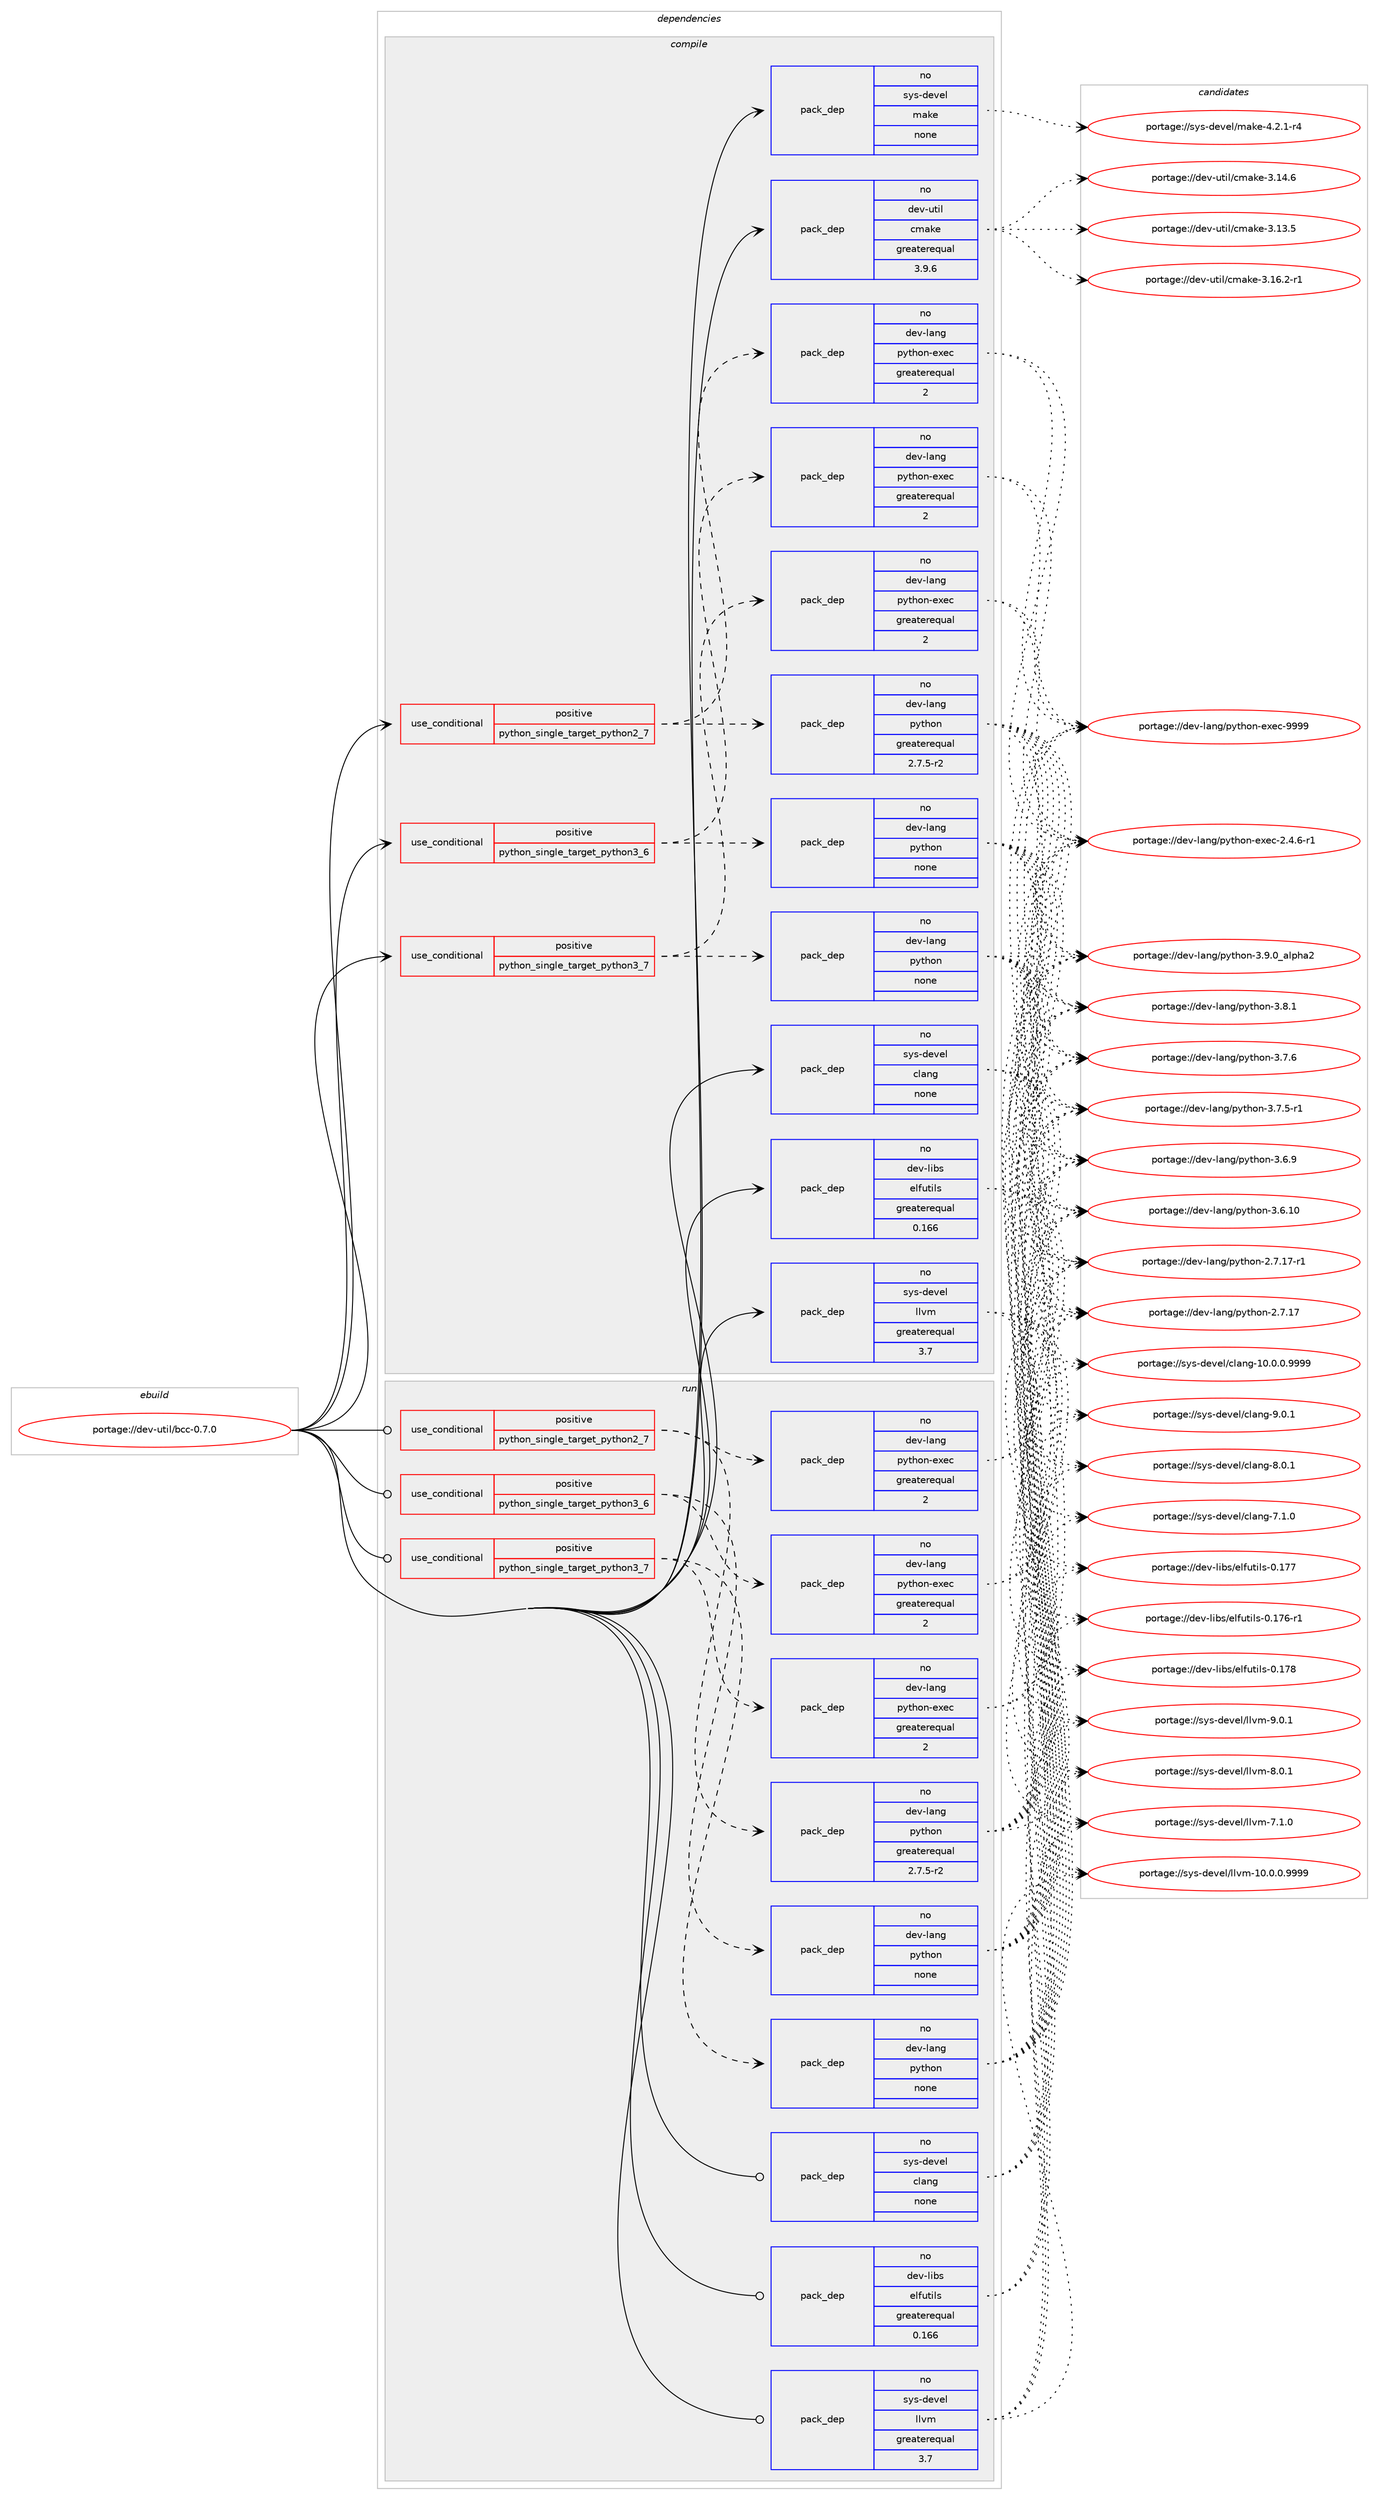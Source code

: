digraph prolog {

# *************
# Graph options
# *************

newrank=true;
concentrate=true;
compound=true;
graph [rankdir=LR,fontname=Helvetica,fontsize=10,ranksep=1.5];#, ranksep=2.5, nodesep=0.2];
edge  [arrowhead=vee];
node  [fontname=Helvetica,fontsize=10];

# **********
# The ebuild
# **********

subgraph cluster_leftcol {
color=gray;
label=<<i>ebuild</i>>;
id [label="portage://dev-util/bcc-0.7.0", color=red, width=4, href="../dev-util/bcc-0.7.0.svg"];
}

# ****************
# The dependencies
# ****************

subgraph cluster_midcol {
color=gray;
label=<<i>dependencies</i>>;
subgraph cluster_compile {
fillcolor="#eeeeee";
style=filled;
label=<<i>compile</i>>;
subgraph cond63652 {
dependency306500 [label=<<TABLE BORDER="0" CELLBORDER="1" CELLSPACING="0" CELLPADDING="4"><TR><TD ROWSPAN="3" CELLPADDING="10">use_conditional</TD></TR><TR><TD>positive</TD></TR><TR><TD>python_single_target_python2_7</TD></TR></TABLE>>, shape=none, color=red];
subgraph pack238168 {
dependency306501 [label=<<TABLE BORDER="0" CELLBORDER="1" CELLSPACING="0" CELLPADDING="4" WIDTH="220"><TR><TD ROWSPAN="6" CELLPADDING="30">pack_dep</TD></TR><TR><TD WIDTH="110">no</TD></TR><TR><TD>dev-lang</TD></TR><TR><TD>python</TD></TR><TR><TD>greaterequal</TD></TR><TR><TD>2.7.5-r2</TD></TR></TABLE>>, shape=none, color=blue];
}
dependency306500:e -> dependency306501:w [weight=20,style="dashed",arrowhead="vee"];
subgraph pack238169 {
dependency306502 [label=<<TABLE BORDER="0" CELLBORDER="1" CELLSPACING="0" CELLPADDING="4" WIDTH="220"><TR><TD ROWSPAN="6" CELLPADDING="30">pack_dep</TD></TR><TR><TD WIDTH="110">no</TD></TR><TR><TD>dev-lang</TD></TR><TR><TD>python-exec</TD></TR><TR><TD>greaterequal</TD></TR><TR><TD>2</TD></TR></TABLE>>, shape=none, color=blue];
}
dependency306500:e -> dependency306502:w [weight=20,style="dashed",arrowhead="vee"];
}
id:e -> dependency306500:w [weight=20,style="solid",arrowhead="vee"];
subgraph cond63653 {
dependency306503 [label=<<TABLE BORDER="0" CELLBORDER="1" CELLSPACING="0" CELLPADDING="4"><TR><TD ROWSPAN="3" CELLPADDING="10">use_conditional</TD></TR><TR><TD>positive</TD></TR><TR><TD>python_single_target_python3_6</TD></TR></TABLE>>, shape=none, color=red];
subgraph pack238170 {
dependency306504 [label=<<TABLE BORDER="0" CELLBORDER="1" CELLSPACING="0" CELLPADDING="4" WIDTH="220"><TR><TD ROWSPAN="6" CELLPADDING="30">pack_dep</TD></TR><TR><TD WIDTH="110">no</TD></TR><TR><TD>dev-lang</TD></TR><TR><TD>python</TD></TR><TR><TD>none</TD></TR><TR><TD></TD></TR></TABLE>>, shape=none, color=blue];
}
dependency306503:e -> dependency306504:w [weight=20,style="dashed",arrowhead="vee"];
subgraph pack238171 {
dependency306505 [label=<<TABLE BORDER="0" CELLBORDER="1" CELLSPACING="0" CELLPADDING="4" WIDTH="220"><TR><TD ROWSPAN="6" CELLPADDING="30">pack_dep</TD></TR><TR><TD WIDTH="110">no</TD></TR><TR><TD>dev-lang</TD></TR><TR><TD>python-exec</TD></TR><TR><TD>greaterequal</TD></TR><TR><TD>2</TD></TR></TABLE>>, shape=none, color=blue];
}
dependency306503:e -> dependency306505:w [weight=20,style="dashed",arrowhead="vee"];
}
id:e -> dependency306503:w [weight=20,style="solid",arrowhead="vee"];
subgraph cond63654 {
dependency306506 [label=<<TABLE BORDER="0" CELLBORDER="1" CELLSPACING="0" CELLPADDING="4"><TR><TD ROWSPAN="3" CELLPADDING="10">use_conditional</TD></TR><TR><TD>positive</TD></TR><TR><TD>python_single_target_python3_7</TD></TR></TABLE>>, shape=none, color=red];
subgraph pack238172 {
dependency306507 [label=<<TABLE BORDER="0" CELLBORDER="1" CELLSPACING="0" CELLPADDING="4" WIDTH="220"><TR><TD ROWSPAN="6" CELLPADDING="30">pack_dep</TD></TR><TR><TD WIDTH="110">no</TD></TR><TR><TD>dev-lang</TD></TR><TR><TD>python</TD></TR><TR><TD>none</TD></TR><TR><TD></TD></TR></TABLE>>, shape=none, color=blue];
}
dependency306506:e -> dependency306507:w [weight=20,style="dashed",arrowhead="vee"];
subgraph pack238173 {
dependency306508 [label=<<TABLE BORDER="0" CELLBORDER="1" CELLSPACING="0" CELLPADDING="4" WIDTH="220"><TR><TD ROWSPAN="6" CELLPADDING="30">pack_dep</TD></TR><TR><TD WIDTH="110">no</TD></TR><TR><TD>dev-lang</TD></TR><TR><TD>python-exec</TD></TR><TR><TD>greaterequal</TD></TR><TR><TD>2</TD></TR></TABLE>>, shape=none, color=blue];
}
dependency306506:e -> dependency306508:w [weight=20,style="dashed",arrowhead="vee"];
}
id:e -> dependency306506:w [weight=20,style="solid",arrowhead="vee"];
subgraph pack238174 {
dependency306509 [label=<<TABLE BORDER="0" CELLBORDER="1" CELLSPACING="0" CELLPADDING="4" WIDTH="220"><TR><TD ROWSPAN="6" CELLPADDING="30">pack_dep</TD></TR><TR><TD WIDTH="110">no</TD></TR><TR><TD>dev-libs</TD></TR><TR><TD>elfutils</TD></TR><TR><TD>greaterequal</TD></TR><TR><TD>0.166</TD></TR></TABLE>>, shape=none, color=blue];
}
id:e -> dependency306509:w [weight=20,style="solid",arrowhead="vee"];
subgraph pack238175 {
dependency306510 [label=<<TABLE BORDER="0" CELLBORDER="1" CELLSPACING="0" CELLPADDING="4" WIDTH="220"><TR><TD ROWSPAN="6" CELLPADDING="30">pack_dep</TD></TR><TR><TD WIDTH="110">no</TD></TR><TR><TD>dev-util</TD></TR><TR><TD>cmake</TD></TR><TR><TD>greaterequal</TD></TR><TR><TD>3.9.6</TD></TR></TABLE>>, shape=none, color=blue];
}
id:e -> dependency306510:w [weight=20,style="solid",arrowhead="vee"];
subgraph pack238176 {
dependency306511 [label=<<TABLE BORDER="0" CELLBORDER="1" CELLSPACING="0" CELLPADDING="4" WIDTH="220"><TR><TD ROWSPAN="6" CELLPADDING="30">pack_dep</TD></TR><TR><TD WIDTH="110">no</TD></TR><TR><TD>sys-devel</TD></TR><TR><TD>clang</TD></TR><TR><TD>none</TD></TR><TR><TD></TD></TR></TABLE>>, shape=none, color=blue];
}
id:e -> dependency306511:w [weight=20,style="solid",arrowhead="vee"];
subgraph pack238177 {
dependency306512 [label=<<TABLE BORDER="0" CELLBORDER="1" CELLSPACING="0" CELLPADDING="4" WIDTH="220"><TR><TD ROWSPAN="6" CELLPADDING="30">pack_dep</TD></TR><TR><TD WIDTH="110">no</TD></TR><TR><TD>sys-devel</TD></TR><TR><TD>llvm</TD></TR><TR><TD>greaterequal</TD></TR><TR><TD>3.7</TD></TR></TABLE>>, shape=none, color=blue];
}
id:e -> dependency306512:w [weight=20,style="solid",arrowhead="vee"];
subgraph pack238178 {
dependency306513 [label=<<TABLE BORDER="0" CELLBORDER="1" CELLSPACING="0" CELLPADDING="4" WIDTH="220"><TR><TD ROWSPAN="6" CELLPADDING="30">pack_dep</TD></TR><TR><TD WIDTH="110">no</TD></TR><TR><TD>sys-devel</TD></TR><TR><TD>make</TD></TR><TR><TD>none</TD></TR><TR><TD></TD></TR></TABLE>>, shape=none, color=blue];
}
id:e -> dependency306513:w [weight=20,style="solid",arrowhead="vee"];
}
subgraph cluster_compileandrun {
fillcolor="#eeeeee";
style=filled;
label=<<i>compile and run</i>>;
}
subgraph cluster_run {
fillcolor="#eeeeee";
style=filled;
label=<<i>run</i>>;
subgraph cond63655 {
dependency306514 [label=<<TABLE BORDER="0" CELLBORDER="1" CELLSPACING="0" CELLPADDING="4"><TR><TD ROWSPAN="3" CELLPADDING="10">use_conditional</TD></TR><TR><TD>positive</TD></TR><TR><TD>python_single_target_python2_7</TD></TR></TABLE>>, shape=none, color=red];
subgraph pack238179 {
dependency306515 [label=<<TABLE BORDER="0" CELLBORDER="1" CELLSPACING="0" CELLPADDING="4" WIDTH="220"><TR><TD ROWSPAN="6" CELLPADDING="30">pack_dep</TD></TR><TR><TD WIDTH="110">no</TD></TR><TR><TD>dev-lang</TD></TR><TR><TD>python</TD></TR><TR><TD>greaterequal</TD></TR><TR><TD>2.7.5-r2</TD></TR></TABLE>>, shape=none, color=blue];
}
dependency306514:e -> dependency306515:w [weight=20,style="dashed",arrowhead="vee"];
subgraph pack238180 {
dependency306516 [label=<<TABLE BORDER="0" CELLBORDER="1" CELLSPACING="0" CELLPADDING="4" WIDTH="220"><TR><TD ROWSPAN="6" CELLPADDING="30">pack_dep</TD></TR><TR><TD WIDTH="110">no</TD></TR><TR><TD>dev-lang</TD></TR><TR><TD>python-exec</TD></TR><TR><TD>greaterequal</TD></TR><TR><TD>2</TD></TR></TABLE>>, shape=none, color=blue];
}
dependency306514:e -> dependency306516:w [weight=20,style="dashed",arrowhead="vee"];
}
id:e -> dependency306514:w [weight=20,style="solid",arrowhead="odot"];
subgraph cond63656 {
dependency306517 [label=<<TABLE BORDER="0" CELLBORDER="1" CELLSPACING="0" CELLPADDING="4"><TR><TD ROWSPAN="3" CELLPADDING="10">use_conditional</TD></TR><TR><TD>positive</TD></TR><TR><TD>python_single_target_python3_6</TD></TR></TABLE>>, shape=none, color=red];
subgraph pack238181 {
dependency306518 [label=<<TABLE BORDER="0" CELLBORDER="1" CELLSPACING="0" CELLPADDING="4" WIDTH="220"><TR><TD ROWSPAN="6" CELLPADDING="30">pack_dep</TD></TR><TR><TD WIDTH="110">no</TD></TR><TR><TD>dev-lang</TD></TR><TR><TD>python</TD></TR><TR><TD>none</TD></TR><TR><TD></TD></TR></TABLE>>, shape=none, color=blue];
}
dependency306517:e -> dependency306518:w [weight=20,style="dashed",arrowhead="vee"];
subgraph pack238182 {
dependency306519 [label=<<TABLE BORDER="0" CELLBORDER="1" CELLSPACING="0" CELLPADDING="4" WIDTH="220"><TR><TD ROWSPAN="6" CELLPADDING="30">pack_dep</TD></TR><TR><TD WIDTH="110">no</TD></TR><TR><TD>dev-lang</TD></TR><TR><TD>python-exec</TD></TR><TR><TD>greaterequal</TD></TR><TR><TD>2</TD></TR></TABLE>>, shape=none, color=blue];
}
dependency306517:e -> dependency306519:w [weight=20,style="dashed",arrowhead="vee"];
}
id:e -> dependency306517:w [weight=20,style="solid",arrowhead="odot"];
subgraph cond63657 {
dependency306520 [label=<<TABLE BORDER="0" CELLBORDER="1" CELLSPACING="0" CELLPADDING="4"><TR><TD ROWSPAN="3" CELLPADDING="10">use_conditional</TD></TR><TR><TD>positive</TD></TR><TR><TD>python_single_target_python3_7</TD></TR></TABLE>>, shape=none, color=red];
subgraph pack238183 {
dependency306521 [label=<<TABLE BORDER="0" CELLBORDER="1" CELLSPACING="0" CELLPADDING="4" WIDTH="220"><TR><TD ROWSPAN="6" CELLPADDING="30">pack_dep</TD></TR><TR><TD WIDTH="110">no</TD></TR><TR><TD>dev-lang</TD></TR><TR><TD>python</TD></TR><TR><TD>none</TD></TR><TR><TD></TD></TR></TABLE>>, shape=none, color=blue];
}
dependency306520:e -> dependency306521:w [weight=20,style="dashed",arrowhead="vee"];
subgraph pack238184 {
dependency306522 [label=<<TABLE BORDER="0" CELLBORDER="1" CELLSPACING="0" CELLPADDING="4" WIDTH="220"><TR><TD ROWSPAN="6" CELLPADDING="30">pack_dep</TD></TR><TR><TD WIDTH="110">no</TD></TR><TR><TD>dev-lang</TD></TR><TR><TD>python-exec</TD></TR><TR><TD>greaterequal</TD></TR><TR><TD>2</TD></TR></TABLE>>, shape=none, color=blue];
}
dependency306520:e -> dependency306522:w [weight=20,style="dashed",arrowhead="vee"];
}
id:e -> dependency306520:w [weight=20,style="solid",arrowhead="odot"];
subgraph pack238185 {
dependency306523 [label=<<TABLE BORDER="0" CELLBORDER="1" CELLSPACING="0" CELLPADDING="4" WIDTH="220"><TR><TD ROWSPAN="6" CELLPADDING="30">pack_dep</TD></TR><TR><TD WIDTH="110">no</TD></TR><TR><TD>dev-libs</TD></TR><TR><TD>elfutils</TD></TR><TR><TD>greaterequal</TD></TR><TR><TD>0.166</TD></TR></TABLE>>, shape=none, color=blue];
}
id:e -> dependency306523:w [weight=20,style="solid",arrowhead="odot"];
subgraph pack238186 {
dependency306524 [label=<<TABLE BORDER="0" CELLBORDER="1" CELLSPACING="0" CELLPADDING="4" WIDTH="220"><TR><TD ROWSPAN="6" CELLPADDING="30">pack_dep</TD></TR><TR><TD WIDTH="110">no</TD></TR><TR><TD>sys-devel</TD></TR><TR><TD>clang</TD></TR><TR><TD>none</TD></TR><TR><TD></TD></TR></TABLE>>, shape=none, color=blue];
}
id:e -> dependency306524:w [weight=20,style="solid",arrowhead="odot"];
subgraph pack238187 {
dependency306525 [label=<<TABLE BORDER="0" CELLBORDER="1" CELLSPACING="0" CELLPADDING="4" WIDTH="220"><TR><TD ROWSPAN="6" CELLPADDING="30">pack_dep</TD></TR><TR><TD WIDTH="110">no</TD></TR><TR><TD>sys-devel</TD></TR><TR><TD>llvm</TD></TR><TR><TD>greaterequal</TD></TR><TR><TD>3.7</TD></TR></TABLE>>, shape=none, color=blue];
}
id:e -> dependency306525:w [weight=20,style="solid",arrowhead="odot"];
}
}

# **************
# The candidates
# **************

subgraph cluster_choices {
rank=same;
color=gray;
label=<<i>candidates</i>>;

subgraph choice238168 {
color=black;
nodesep=1;
choice10010111845108971101034711212111610411111045514657464895971081121049750 [label="portage://dev-lang/python-3.9.0_alpha2", color=red, width=4,href="../dev-lang/python-3.9.0_alpha2.svg"];
choice100101118451089711010347112121116104111110455146564649 [label="portage://dev-lang/python-3.8.1", color=red, width=4,href="../dev-lang/python-3.8.1.svg"];
choice100101118451089711010347112121116104111110455146554654 [label="portage://dev-lang/python-3.7.6", color=red, width=4,href="../dev-lang/python-3.7.6.svg"];
choice1001011184510897110103471121211161041111104551465546534511449 [label="portage://dev-lang/python-3.7.5-r1", color=red, width=4,href="../dev-lang/python-3.7.5-r1.svg"];
choice100101118451089711010347112121116104111110455146544657 [label="portage://dev-lang/python-3.6.9", color=red, width=4,href="../dev-lang/python-3.6.9.svg"];
choice10010111845108971101034711212111610411111045514654464948 [label="portage://dev-lang/python-3.6.10", color=red, width=4,href="../dev-lang/python-3.6.10.svg"];
choice100101118451089711010347112121116104111110455046554649554511449 [label="portage://dev-lang/python-2.7.17-r1", color=red, width=4,href="../dev-lang/python-2.7.17-r1.svg"];
choice10010111845108971101034711212111610411111045504655464955 [label="portage://dev-lang/python-2.7.17", color=red, width=4,href="../dev-lang/python-2.7.17.svg"];
dependency306501:e -> choice10010111845108971101034711212111610411111045514657464895971081121049750:w [style=dotted,weight="100"];
dependency306501:e -> choice100101118451089711010347112121116104111110455146564649:w [style=dotted,weight="100"];
dependency306501:e -> choice100101118451089711010347112121116104111110455146554654:w [style=dotted,weight="100"];
dependency306501:e -> choice1001011184510897110103471121211161041111104551465546534511449:w [style=dotted,weight="100"];
dependency306501:e -> choice100101118451089711010347112121116104111110455146544657:w [style=dotted,weight="100"];
dependency306501:e -> choice10010111845108971101034711212111610411111045514654464948:w [style=dotted,weight="100"];
dependency306501:e -> choice100101118451089711010347112121116104111110455046554649554511449:w [style=dotted,weight="100"];
dependency306501:e -> choice10010111845108971101034711212111610411111045504655464955:w [style=dotted,weight="100"];
}
subgraph choice238169 {
color=black;
nodesep=1;
choice10010111845108971101034711212111610411111045101120101994557575757 [label="portage://dev-lang/python-exec-9999", color=red, width=4,href="../dev-lang/python-exec-9999.svg"];
choice10010111845108971101034711212111610411111045101120101994550465246544511449 [label="portage://dev-lang/python-exec-2.4.6-r1", color=red, width=4,href="../dev-lang/python-exec-2.4.6-r1.svg"];
dependency306502:e -> choice10010111845108971101034711212111610411111045101120101994557575757:w [style=dotted,weight="100"];
dependency306502:e -> choice10010111845108971101034711212111610411111045101120101994550465246544511449:w [style=dotted,weight="100"];
}
subgraph choice238170 {
color=black;
nodesep=1;
choice10010111845108971101034711212111610411111045514657464895971081121049750 [label="portage://dev-lang/python-3.9.0_alpha2", color=red, width=4,href="../dev-lang/python-3.9.0_alpha2.svg"];
choice100101118451089711010347112121116104111110455146564649 [label="portage://dev-lang/python-3.8.1", color=red, width=4,href="../dev-lang/python-3.8.1.svg"];
choice100101118451089711010347112121116104111110455146554654 [label="portage://dev-lang/python-3.7.6", color=red, width=4,href="../dev-lang/python-3.7.6.svg"];
choice1001011184510897110103471121211161041111104551465546534511449 [label="portage://dev-lang/python-3.7.5-r1", color=red, width=4,href="../dev-lang/python-3.7.5-r1.svg"];
choice100101118451089711010347112121116104111110455146544657 [label="portage://dev-lang/python-3.6.9", color=red, width=4,href="../dev-lang/python-3.6.9.svg"];
choice10010111845108971101034711212111610411111045514654464948 [label="portage://dev-lang/python-3.6.10", color=red, width=4,href="../dev-lang/python-3.6.10.svg"];
choice100101118451089711010347112121116104111110455046554649554511449 [label="portage://dev-lang/python-2.7.17-r1", color=red, width=4,href="../dev-lang/python-2.7.17-r1.svg"];
choice10010111845108971101034711212111610411111045504655464955 [label="portage://dev-lang/python-2.7.17", color=red, width=4,href="../dev-lang/python-2.7.17.svg"];
dependency306504:e -> choice10010111845108971101034711212111610411111045514657464895971081121049750:w [style=dotted,weight="100"];
dependency306504:e -> choice100101118451089711010347112121116104111110455146564649:w [style=dotted,weight="100"];
dependency306504:e -> choice100101118451089711010347112121116104111110455146554654:w [style=dotted,weight="100"];
dependency306504:e -> choice1001011184510897110103471121211161041111104551465546534511449:w [style=dotted,weight="100"];
dependency306504:e -> choice100101118451089711010347112121116104111110455146544657:w [style=dotted,weight="100"];
dependency306504:e -> choice10010111845108971101034711212111610411111045514654464948:w [style=dotted,weight="100"];
dependency306504:e -> choice100101118451089711010347112121116104111110455046554649554511449:w [style=dotted,weight="100"];
dependency306504:e -> choice10010111845108971101034711212111610411111045504655464955:w [style=dotted,weight="100"];
}
subgraph choice238171 {
color=black;
nodesep=1;
choice10010111845108971101034711212111610411111045101120101994557575757 [label="portage://dev-lang/python-exec-9999", color=red, width=4,href="../dev-lang/python-exec-9999.svg"];
choice10010111845108971101034711212111610411111045101120101994550465246544511449 [label="portage://dev-lang/python-exec-2.4.6-r1", color=red, width=4,href="../dev-lang/python-exec-2.4.6-r1.svg"];
dependency306505:e -> choice10010111845108971101034711212111610411111045101120101994557575757:w [style=dotted,weight="100"];
dependency306505:e -> choice10010111845108971101034711212111610411111045101120101994550465246544511449:w [style=dotted,weight="100"];
}
subgraph choice238172 {
color=black;
nodesep=1;
choice10010111845108971101034711212111610411111045514657464895971081121049750 [label="portage://dev-lang/python-3.9.0_alpha2", color=red, width=4,href="../dev-lang/python-3.9.0_alpha2.svg"];
choice100101118451089711010347112121116104111110455146564649 [label="portage://dev-lang/python-3.8.1", color=red, width=4,href="../dev-lang/python-3.8.1.svg"];
choice100101118451089711010347112121116104111110455146554654 [label="portage://dev-lang/python-3.7.6", color=red, width=4,href="../dev-lang/python-3.7.6.svg"];
choice1001011184510897110103471121211161041111104551465546534511449 [label="portage://dev-lang/python-3.7.5-r1", color=red, width=4,href="../dev-lang/python-3.7.5-r1.svg"];
choice100101118451089711010347112121116104111110455146544657 [label="portage://dev-lang/python-3.6.9", color=red, width=4,href="../dev-lang/python-3.6.9.svg"];
choice10010111845108971101034711212111610411111045514654464948 [label="portage://dev-lang/python-3.6.10", color=red, width=4,href="../dev-lang/python-3.6.10.svg"];
choice100101118451089711010347112121116104111110455046554649554511449 [label="portage://dev-lang/python-2.7.17-r1", color=red, width=4,href="../dev-lang/python-2.7.17-r1.svg"];
choice10010111845108971101034711212111610411111045504655464955 [label="portage://dev-lang/python-2.7.17", color=red, width=4,href="../dev-lang/python-2.7.17.svg"];
dependency306507:e -> choice10010111845108971101034711212111610411111045514657464895971081121049750:w [style=dotted,weight="100"];
dependency306507:e -> choice100101118451089711010347112121116104111110455146564649:w [style=dotted,weight="100"];
dependency306507:e -> choice100101118451089711010347112121116104111110455146554654:w [style=dotted,weight="100"];
dependency306507:e -> choice1001011184510897110103471121211161041111104551465546534511449:w [style=dotted,weight="100"];
dependency306507:e -> choice100101118451089711010347112121116104111110455146544657:w [style=dotted,weight="100"];
dependency306507:e -> choice10010111845108971101034711212111610411111045514654464948:w [style=dotted,weight="100"];
dependency306507:e -> choice100101118451089711010347112121116104111110455046554649554511449:w [style=dotted,weight="100"];
dependency306507:e -> choice10010111845108971101034711212111610411111045504655464955:w [style=dotted,weight="100"];
}
subgraph choice238173 {
color=black;
nodesep=1;
choice10010111845108971101034711212111610411111045101120101994557575757 [label="portage://dev-lang/python-exec-9999", color=red, width=4,href="../dev-lang/python-exec-9999.svg"];
choice10010111845108971101034711212111610411111045101120101994550465246544511449 [label="portage://dev-lang/python-exec-2.4.6-r1", color=red, width=4,href="../dev-lang/python-exec-2.4.6-r1.svg"];
dependency306508:e -> choice10010111845108971101034711212111610411111045101120101994557575757:w [style=dotted,weight="100"];
dependency306508:e -> choice10010111845108971101034711212111610411111045101120101994550465246544511449:w [style=dotted,weight="100"];
}
subgraph choice238174 {
color=black;
nodesep=1;
choice100101118451081059811547101108102117116105108115454846495556 [label="portage://dev-libs/elfutils-0.178", color=red, width=4,href="../dev-libs/elfutils-0.178.svg"];
choice100101118451081059811547101108102117116105108115454846495555 [label="portage://dev-libs/elfutils-0.177", color=red, width=4,href="../dev-libs/elfutils-0.177.svg"];
choice1001011184510810598115471011081021171161051081154548464955544511449 [label="portage://dev-libs/elfutils-0.176-r1", color=red, width=4,href="../dev-libs/elfutils-0.176-r1.svg"];
dependency306509:e -> choice100101118451081059811547101108102117116105108115454846495556:w [style=dotted,weight="100"];
dependency306509:e -> choice100101118451081059811547101108102117116105108115454846495555:w [style=dotted,weight="100"];
dependency306509:e -> choice1001011184510810598115471011081021171161051081154548464955544511449:w [style=dotted,weight="100"];
}
subgraph choice238175 {
color=black;
nodesep=1;
choice10010111845117116105108479910997107101455146495446504511449 [label="portage://dev-util/cmake-3.16.2-r1", color=red, width=4,href="../dev-util/cmake-3.16.2-r1.svg"];
choice1001011184511711610510847991099710710145514649524654 [label="portage://dev-util/cmake-3.14.6", color=red, width=4,href="../dev-util/cmake-3.14.6.svg"];
choice1001011184511711610510847991099710710145514649514653 [label="portage://dev-util/cmake-3.13.5", color=red, width=4,href="../dev-util/cmake-3.13.5.svg"];
dependency306510:e -> choice10010111845117116105108479910997107101455146495446504511449:w [style=dotted,weight="100"];
dependency306510:e -> choice1001011184511711610510847991099710710145514649524654:w [style=dotted,weight="100"];
dependency306510:e -> choice1001011184511711610510847991099710710145514649514653:w [style=dotted,weight="100"];
}
subgraph choice238176 {
color=black;
nodesep=1;
choice11512111545100101118101108479910897110103455746484649 [label="portage://sys-devel/clang-9.0.1", color=red, width=4,href="../sys-devel/clang-9.0.1.svg"];
choice11512111545100101118101108479910897110103455646484649 [label="portage://sys-devel/clang-8.0.1", color=red, width=4,href="../sys-devel/clang-8.0.1.svg"];
choice11512111545100101118101108479910897110103455546494648 [label="portage://sys-devel/clang-7.1.0", color=red, width=4,href="../sys-devel/clang-7.1.0.svg"];
choice11512111545100101118101108479910897110103454948464846484657575757 [label="portage://sys-devel/clang-10.0.0.9999", color=red, width=4,href="../sys-devel/clang-10.0.0.9999.svg"];
dependency306511:e -> choice11512111545100101118101108479910897110103455746484649:w [style=dotted,weight="100"];
dependency306511:e -> choice11512111545100101118101108479910897110103455646484649:w [style=dotted,weight="100"];
dependency306511:e -> choice11512111545100101118101108479910897110103455546494648:w [style=dotted,weight="100"];
dependency306511:e -> choice11512111545100101118101108479910897110103454948464846484657575757:w [style=dotted,weight="100"];
}
subgraph choice238177 {
color=black;
nodesep=1;
choice1151211154510010111810110847108108118109455746484649 [label="portage://sys-devel/llvm-9.0.1", color=red, width=4,href="../sys-devel/llvm-9.0.1.svg"];
choice1151211154510010111810110847108108118109455646484649 [label="portage://sys-devel/llvm-8.0.1", color=red, width=4,href="../sys-devel/llvm-8.0.1.svg"];
choice1151211154510010111810110847108108118109455546494648 [label="portage://sys-devel/llvm-7.1.0", color=red, width=4,href="../sys-devel/llvm-7.1.0.svg"];
choice1151211154510010111810110847108108118109454948464846484657575757 [label="portage://sys-devel/llvm-10.0.0.9999", color=red, width=4,href="../sys-devel/llvm-10.0.0.9999.svg"];
dependency306512:e -> choice1151211154510010111810110847108108118109455746484649:w [style=dotted,weight="100"];
dependency306512:e -> choice1151211154510010111810110847108108118109455646484649:w [style=dotted,weight="100"];
dependency306512:e -> choice1151211154510010111810110847108108118109455546494648:w [style=dotted,weight="100"];
dependency306512:e -> choice1151211154510010111810110847108108118109454948464846484657575757:w [style=dotted,weight="100"];
}
subgraph choice238178 {
color=black;
nodesep=1;
choice1151211154510010111810110847109971071014552465046494511452 [label="portage://sys-devel/make-4.2.1-r4", color=red, width=4,href="../sys-devel/make-4.2.1-r4.svg"];
dependency306513:e -> choice1151211154510010111810110847109971071014552465046494511452:w [style=dotted,weight="100"];
}
subgraph choice238179 {
color=black;
nodesep=1;
choice10010111845108971101034711212111610411111045514657464895971081121049750 [label="portage://dev-lang/python-3.9.0_alpha2", color=red, width=4,href="../dev-lang/python-3.9.0_alpha2.svg"];
choice100101118451089711010347112121116104111110455146564649 [label="portage://dev-lang/python-3.8.1", color=red, width=4,href="../dev-lang/python-3.8.1.svg"];
choice100101118451089711010347112121116104111110455146554654 [label="portage://dev-lang/python-3.7.6", color=red, width=4,href="../dev-lang/python-3.7.6.svg"];
choice1001011184510897110103471121211161041111104551465546534511449 [label="portage://dev-lang/python-3.7.5-r1", color=red, width=4,href="../dev-lang/python-3.7.5-r1.svg"];
choice100101118451089711010347112121116104111110455146544657 [label="portage://dev-lang/python-3.6.9", color=red, width=4,href="../dev-lang/python-3.6.9.svg"];
choice10010111845108971101034711212111610411111045514654464948 [label="portage://dev-lang/python-3.6.10", color=red, width=4,href="../dev-lang/python-3.6.10.svg"];
choice100101118451089711010347112121116104111110455046554649554511449 [label="portage://dev-lang/python-2.7.17-r1", color=red, width=4,href="../dev-lang/python-2.7.17-r1.svg"];
choice10010111845108971101034711212111610411111045504655464955 [label="portage://dev-lang/python-2.7.17", color=red, width=4,href="../dev-lang/python-2.7.17.svg"];
dependency306515:e -> choice10010111845108971101034711212111610411111045514657464895971081121049750:w [style=dotted,weight="100"];
dependency306515:e -> choice100101118451089711010347112121116104111110455146564649:w [style=dotted,weight="100"];
dependency306515:e -> choice100101118451089711010347112121116104111110455146554654:w [style=dotted,weight="100"];
dependency306515:e -> choice1001011184510897110103471121211161041111104551465546534511449:w [style=dotted,weight="100"];
dependency306515:e -> choice100101118451089711010347112121116104111110455146544657:w [style=dotted,weight="100"];
dependency306515:e -> choice10010111845108971101034711212111610411111045514654464948:w [style=dotted,weight="100"];
dependency306515:e -> choice100101118451089711010347112121116104111110455046554649554511449:w [style=dotted,weight="100"];
dependency306515:e -> choice10010111845108971101034711212111610411111045504655464955:w [style=dotted,weight="100"];
}
subgraph choice238180 {
color=black;
nodesep=1;
choice10010111845108971101034711212111610411111045101120101994557575757 [label="portage://dev-lang/python-exec-9999", color=red, width=4,href="../dev-lang/python-exec-9999.svg"];
choice10010111845108971101034711212111610411111045101120101994550465246544511449 [label="portage://dev-lang/python-exec-2.4.6-r1", color=red, width=4,href="../dev-lang/python-exec-2.4.6-r1.svg"];
dependency306516:e -> choice10010111845108971101034711212111610411111045101120101994557575757:w [style=dotted,weight="100"];
dependency306516:e -> choice10010111845108971101034711212111610411111045101120101994550465246544511449:w [style=dotted,weight="100"];
}
subgraph choice238181 {
color=black;
nodesep=1;
choice10010111845108971101034711212111610411111045514657464895971081121049750 [label="portage://dev-lang/python-3.9.0_alpha2", color=red, width=4,href="../dev-lang/python-3.9.0_alpha2.svg"];
choice100101118451089711010347112121116104111110455146564649 [label="portage://dev-lang/python-3.8.1", color=red, width=4,href="../dev-lang/python-3.8.1.svg"];
choice100101118451089711010347112121116104111110455146554654 [label="portage://dev-lang/python-3.7.6", color=red, width=4,href="../dev-lang/python-3.7.6.svg"];
choice1001011184510897110103471121211161041111104551465546534511449 [label="portage://dev-lang/python-3.7.5-r1", color=red, width=4,href="../dev-lang/python-3.7.5-r1.svg"];
choice100101118451089711010347112121116104111110455146544657 [label="portage://dev-lang/python-3.6.9", color=red, width=4,href="../dev-lang/python-3.6.9.svg"];
choice10010111845108971101034711212111610411111045514654464948 [label="portage://dev-lang/python-3.6.10", color=red, width=4,href="../dev-lang/python-3.6.10.svg"];
choice100101118451089711010347112121116104111110455046554649554511449 [label="portage://dev-lang/python-2.7.17-r1", color=red, width=4,href="../dev-lang/python-2.7.17-r1.svg"];
choice10010111845108971101034711212111610411111045504655464955 [label="portage://dev-lang/python-2.7.17", color=red, width=4,href="../dev-lang/python-2.7.17.svg"];
dependency306518:e -> choice10010111845108971101034711212111610411111045514657464895971081121049750:w [style=dotted,weight="100"];
dependency306518:e -> choice100101118451089711010347112121116104111110455146564649:w [style=dotted,weight="100"];
dependency306518:e -> choice100101118451089711010347112121116104111110455146554654:w [style=dotted,weight="100"];
dependency306518:e -> choice1001011184510897110103471121211161041111104551465546534511449:w [style=dotted,weight="100"];
dependency306518:e -> choice100101118451089711010347112121116104111110455146544657:w [style=dotted,weight="100"];
dependency306518:e -> choice10010111845108971101034711212111610411111045514654464948:w [style=dotted,weight="100"];
dependency306518:e -> choice100101118451089711010347112121116104111110455046554649554511449:w [style=dotted,weight="100"];
dependency306518:e -> choice10010111845108971101034711212111610411111045504655464955:w [style=dotted,weight="100"];
}
subgraph choice238182 {
color=black;
nodesep=1;
choice10010111845108971101034711212111610411111045101120101994557575757 [label="portage://dev-lang/python-exec-9999", color=red, width=4,href="../dev-lang/python-exec-9999.svg"];
choice10010111845108971101034711212111610411111045101120101994550465246544511449 [label="portage://dev-lang/python-exec-2.4.6-r1", color=red, width=4,href="../dev-lang/python-exec-2.4.6-r1.svg"];
dependency306519:e -> choice10010111845108971101034711212111610411111045101120101994557575757:w [style=dotted,weight="100"];
dependency306519:e -> choice10010111845108971101034711212111610411111045101120101994550465246544511449:w [style=dotted,weight="100"];
}
subgraph choice238183 {
color=black;
nodesep=1;
choice10010111845108971101034711212111610411111045514657464895971081121049750 [label="portage://dev-lang/python-3.9.0_alpha2", color=red, width=4,href="../dev-lang/python-3.9.0_alpha2.svg"];
choice100101118451089711010347112121116104111110455146564649 [label="portage://dev-lang/python-3.8.1", color=red, width=4,href="../dev-lang/python-3.8.1.svg"];
choice100101118451089711010347112121116104111110455146554654 [label="portage://dev-lang/python-3.7.6", color=red, width=4,href="../dev-lang/python-3.7.6.svg"];
choice1001011184510897110103471121211161041111104551465546534511449 [label="portage://dev-lang/python-3.7.5-r1", color=red, width=4,href="../dev-lang/python-3.7.5-r1.svg"];
choice100101118451089711010347112121116104111110455146544657 [label="portage://dev-lang/python-3.6.9", color=red, width=4,href="../dev-lang/python-3.6.9.svg"];
choice10010111845108971101034711212111610411111045514654464948 [label="portage://dev-lang/python-3.6.10", color=red, width=4,href="../dev-lang/python-3.6.10.svg"];
choice100101118451089711010347112121116104111110455046554649554511449 [label="portage://dev-lang/python-2.7.17-r1", color=red, width=4,href="../dev-lang/python-2.7.17-r1.svg"];
choice10010111845108971101034711212111610411111045504655464955 [label="portage://dev-lang/python-2.7.17", color=red, width=4,href="../dev-lang/python-2.7.17.svg"];
dependency306521:e -> choice10010111845108971101034711212111610411111045514657464895971081121049750:w [style=dotted,weight="100"];
dependency306521:e -> choice100101118451089711010347112121116104111110455146564649:w [style=dotted,weight="100"];
dependency306521:e -> choice100101118451089711010347112121116104111110455146554654:w [style=dotted,weight="100"];
dependency306521:e -> choice1001011184510897110103471121211161041111104551465546534511449:w [style=dotted,weight="100"];
dependency306521:e -> choice100101118451089711010347112121116104111110455146544657:w [style=dotted,weight="100"];
dependency306521:e -> choice10010111845108971101034711212111610411111045514654464948:w [style=dotted,weight="100"];
dependency306521:e -> choice100101118451089711010347112121116104111110455046554649554511449:w [style=dotted,weight="100"];
dependency306521:e -> choice10010111845108971101034711212111610411111045504655464955:w [style=dotted,weight="100"];
}
subgraph choice238184 {
color=black;
nodesep=1;
choice10010111845108971101034711212111610411111045101120101994557575757 [label="portage://dev-lang/python-exec-9999", color=red, width=4,href="../dev-lang/python-exec-9999.svg"];
choice10010111845108971101034711212111610411111045101120101994550465246544511449 [label="portage://dev-lang/python-exec-2.4.6-r1", color=red, width=4,href="../dev-lang/python-exec-2.4.6-r1.svg"];
dependency306522:e -> choice10010111845108971101034711212111610411111045101120101994557575757:w [style=dotted,weight="100"];
dependency306522:e -> choice10010111845108971101034711212111610411111045101120101994550465246544511449:w [style=dotted,weight="100"];
}
subgraph choice238185 {
color=black;
nodesep=1;
choice100101118451081059811547101108102117116105108115454846495556 [label="portage://dev-libs/elfutils-0.178", color=red, width=4,href="../dev-libs/elfutils-0.178.svg"];
choice100101118451081059811547101108102117116105108115454846495555 [label="portage://dev-libs/elfutils-0.177", color=red, width=4,href="../dev-libs/elfutils-0.177.svg"];
choice1001011184510810598115471011081021171161051081154548464955544511449 [label="portage://dev-libs/elfutils-0.176-r1", color=red, width=4,href="../dev-libs/elfutils-0.176-r1.svg"];
dependency306523:e -> choice100101118451081059811547101108102117116105108115454846495556:w [style=dotted,weight="100"];
dependency306523:e -> choice100101118451081059811547101108102117116105108115454846495555:w [style=dotted,weight="100"];
dependency306523:e -> choice1001011184510810598115471011081021171161051081154548464955544511449:w [style=dotted,weight="100"];
}
subgraph choice238186 {
color=black;
nodesep=1;
choice11512111545100101118101108479910897110103455746484649 [label="portage://sys-devel/clang-9.0.1", color=red, width=4,href="../sys-devel/clang-9.0.1.svg"];
choice11512111545100101118101108479910897110103455646484649 [label="portage://sys-devel/clang-8.0.1", color=red, width=4,href="../sys-devel/clang-8.0.1.svg"];
choice11512111545100101118101108479910897110103455546494648 [label="portage://sys-devel/clang-7.1.0", color=red, width=4,href="../sys-devel/clang-7.1.0.svg"];
choice11512111545100101118101108479910897110103454948464846484657575757 [label="portage://sys-devel/clang-10.0.0.9999", color=red, width=4,href="../sys-devel/clang-10.0.0.9999.svg"];
dependency306524:e -> choice11512111545100101118101108479910897110103455746484649:w [style=dotted,weight="100"];
dependency306524:e -> choice11512111545100101118101108479910897110103455646484649:w [style=dotted,weight="100"];
dependency306524:e -> choice11512111545100101118101108479910897110103455546494648:w [style=dotted,weight="100"];
dependency306524:e -> choice11512111545100101118101108479910897110103454948464846484657575757:w [style=dotted,weight="100"];
}
subgraph choice238187 {
color=black;
nodesep=1;
choice1151211154510010111810110847108108118109455746484649 [label="portage://sys-devel/llvm-9.0.1", color=red, width=4,href="../sys-devel/llvm-9.0.1.svg"];
choice1151211154510010111810110847108108118109455646484649 [label="portage://sys-devel/llvm-8.0.1", color=red, width=4,href="../sys-devel/llvm-8.0.1.svg"];
choice1151211154510010111810110847108108118109455546494648 [label="portage://sys-devel/llvm-7.1.0", color=red, width=4,href="../sys-devel/llvm-7.1.0.svg"];
choice1151211154510010111810110847108108118109454948464846484657575757 [label="portage://sys-devel/llvm-10.0.0.9999", color=red, width=4,href="../sys-devel/llvm-10.0.0.9999.svg"];
dependency306525:e -> choice1151211154510010111810110847108108118109455746484649:w [style=dotted,weight="100"];
dependency306525:e -> choice1151211154510010111810110847108108118109455646484649:w [style=dotted,weight="100"];
dependency306525:e -> choice1151211154510010111810110847108108118109455546494648:w [style=dotted,weight="100"];
dependency306525:e -> choice1151211154510010111810110847108108118109454948464846484657575757:w [style=dotted,weight="100"];
}
}

}
